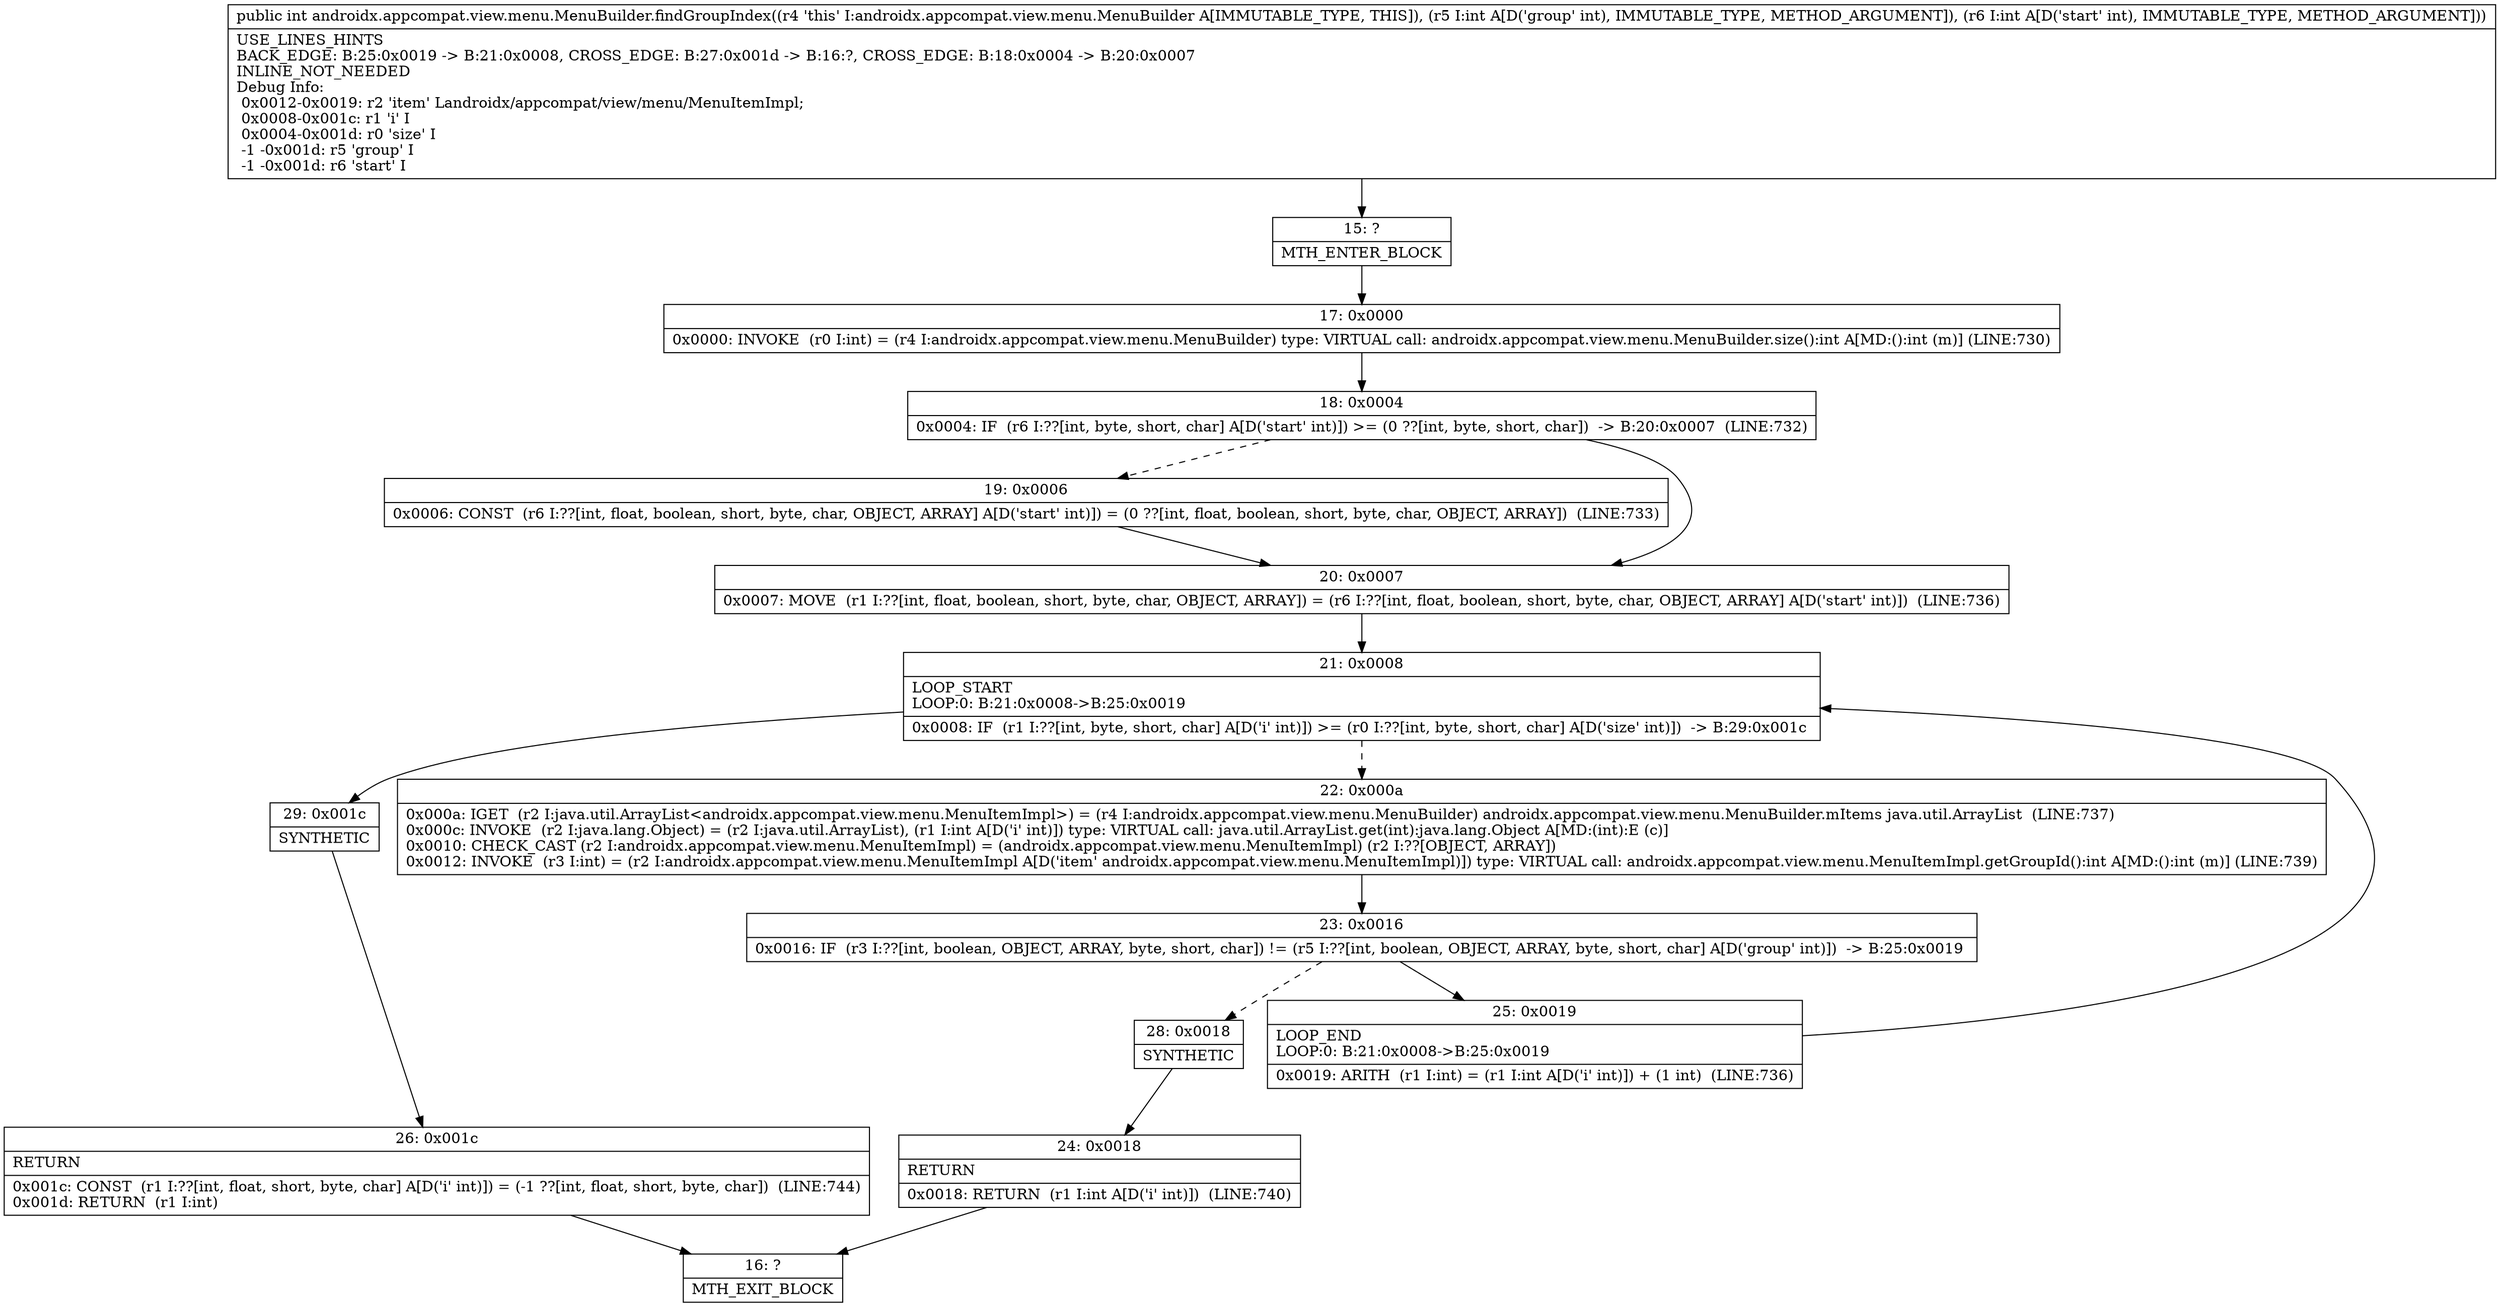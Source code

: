 digraph "CFG forandroidx.appcompat.view.menu.MenuBuilder.findGroupIndex(II)I" {
Node_15 [shape=record,label="{15\:\ ?|MTH_ENTER_BLOCK\l}"];
Node_17 [shape=record,label="{17\:\ 0x0000|0x0000: INVOKE  (r0 I:int) = (r4 I:androidx.appcompat.view.menu.MenuBuilder) type: VIRTUAL call: androidx.appcompat.view.menu.MenuBuilder.size():int A[MD:():int (m)] (LINE:730)\l}"];
Node_18 [shape=record,label="{18\:\ 0x0004|0x0004: IF  (r6 I:??[int, byte, short, char] A[D('start' int)]) \>= (0 ??[int, byte, short, char])  \-\> B:20:0x0007  (LINE:732)\l}"];
Node_19 [shape=record,label="{19\:\ 0x0006|0x0006: CONST  (r6 I:??[int, float, boolean, short, byte, char, OBJECT, ARRAY] A[D('start' int)]) = (0 ??[int, float, boolean, short, byte, char, OBJECT, ARRAY])  (LINE:733)\l}"];
Node_20 [shape=record,label="{20\:\ 0x0007|0x0007: MOVE  (r1 I:??[int, float, boolean, short, byte, char, OBJECT, ARRAY]) = (r6 I:??[int, float, boolean, short, byte, char, OBJECT, ARRAY] A[D('start' int)])  (LINE:736)\l}"];
Node_21 [shape=record,label="{21\:\ 0x0008|LOOP_START\lLOOP:0: B:21:0x0008\-\>B:25:0x0019\l|0x0008: IF  (r1 I:??[int, byte, short, char] A[D('i' int)]) \>= (r0 I:??[int, byte, short, char] A[D('size' int)])  \-\> B:29:0x001c \l}"];
Node_22 [shape=record,label="{22\:\ 0x000a|0x000a: IGET  (r2 I:java.util.ArrayList\<androidx.appcompat.view.menu.MenuItemImpl\>) = (r4 I:androidx.appcompat.view.menu.MenuBuilder) androidx.appcompat.view.menu.MenuBuilder.mItems java.util.ArrayList  (LINE:737)\l0x000c: INVOKE  (r2 I:java.lang.Object) = (r2 I:java.util.ArrayList), (r1 I:int A[D('i' int)]) type: VIRTUAL call: java.util.ArrayList.get(int):java.lang.Object A[MD:(int):E (c)]\l0x0010: CHECK_CAST (r2 I:androidx.appcompat.view.menu.MenuItemImpl) = (androidx.appcompat.view.menu.MenuItemImpl) (r2 I:??[OBJECT, ARRAY]) \l0x0012: INVOKE  (r3 I:int) = (r2 I:androidx.appcompat.view.menu.MenuItemImpl A[D('item' androidx.appcompat.view.menu.MenuItemImpl)]) type: VIRTUAL call: androidx.appcompat.view.menu.MenuItemImpl.getGroupId():int A[MD:():int (m)] (LINE:739)\l}"];
Node_23 [shape=record,label="{23\:\ 0x0016|0x0016: IF  (r3 I:??[int, boolean, OBJECT, ARRAY, byte, short, char]) != (r5 I:??[int, boolean, OBJECT, ARRAY, byte, short, char] A[D('group' int)])  \-\> B:25:0x0019 \l}"];
Node_25 [shape=record,label="{25\:\ 0x0019|LOOP_END\lLOOP:0: B:21:0x0008\-\>B:25:0x0019\l|0x0019: ARITH  (r1 I:int) = (r1 I:int A[D('i' int)]) + (1 int)  (LINE:736)\l}"];
Node_28 [shape=record,label="{28\:\ 0x0018|SYNTHETIC\l}"];
Node_24 [shape=record,label="{24\:\ 0x0018|RETURN\l|0x0018: RETURN  (r1 I:int A[D('i' int)])  (LINE:740)\l}"];
Node_16 [shape=record,label="{16\:\ ?|MTH_EXIT_BLOCK\l}"];
Node_29 [shape=record,label="{29\:\ 0x001c|SYNTHETIC\l}"];
Node_26 [shape=record,label="{26\:\ 0x001c|RETURN\l|0x001c: CONST  (r1 I:??[int, float, short, byte, char] A[D('i' int)]) = (\-1 ??[int, float, short, byte, char])  (LINE:744)\l0x001d: RETURN  (r1 I:int) \l}"];
MethodNode[shape=record,label="{public int androidx.appcompat.view.menu.MenuBuilder.findGroupIndex((r4 'this' I:androidx.appcompat.view.menu.MenuBuilder A[IMMUTABLE_TYPE, THIS]), (r5 I:int A[D('group' int), IMMUTABLE_TYPE, METHOD_ARGUMENT]), (r6 I:int A[D('start' int), IMMUTABLE_TYPE, METHOD_ARGUMENT]))  | USE_LINES_HINTS\lBACK_EDGE: B:25:0x0019 \-\> B:21:0x0008, CROSS_EDGE: B:27:0x001d \-\> B:16:?, CROSS_EDGE: B:18:0x0004 \-\> B:20:0x0007\lINLINE_NOT_NEEDED\lDebug Info:\l  0x0012\-0x0019: r2 'item' Landroidx\/appcompat\/view\/menu\/MenuItemImpl;\l  0x0008\-0x001c: r1 'i' I\l  0x0004\-0x001d: r0 'size' I\l  \-1 \-0x001d: r5 'group' I\l  \-1 \-0x001d: r6 'start' I\l}"];
MethodNode -> Node_15;Node_15 -> Node_17;
Node_17 -> Node_18;
Node_18 -> Node_19[style=dashed];
Node_18 -> Node_20;
Node_19 -> Node_20;
Node_20 -> Node_21;
Node_21 -> Node_22[style=dashed];
Node_21 -> Node_29;
Node_22 -> Node_23;
Node_23 -> Node_25;
Node_23 -> Node_28[style=dashed];
Node_25 -> Node_21;
Node_28 -> Node_24;
Node_24 -> Node_16;
Node_29 -> Node_26;
Node_26 -> Node_16;
}

